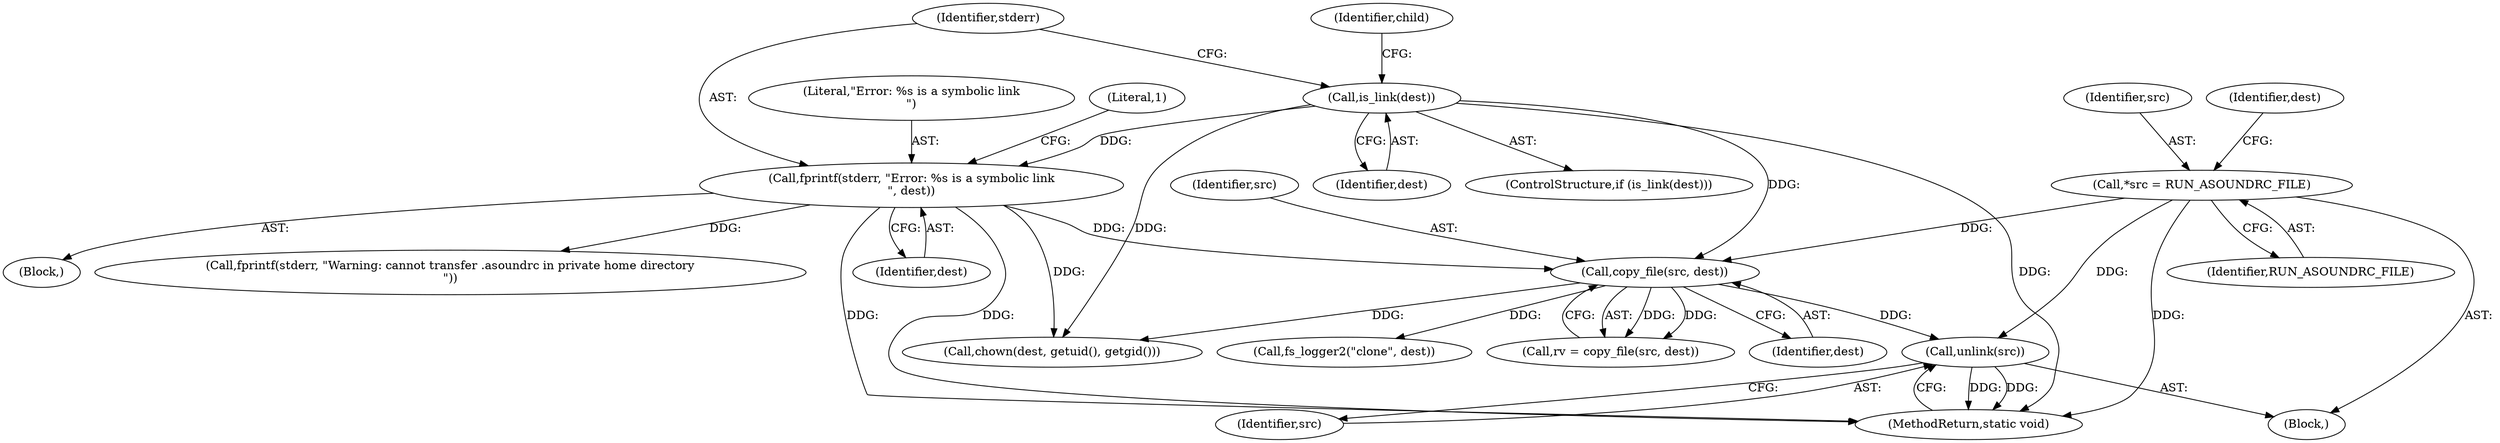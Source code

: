 digraph "1_firejail_903fd8a0789ca3cc3c21d84cd0282481515592ef@API" {
"1000189" [label="(Call,unlink(src))"];
"1000104" [label="(Call,*src = RUN_ASOUNDRC_FILE)"];
"1000151" [label="(Call,copy_file(src, dest))"];
"1000122" [label="(Call,is_link(dest))"];
"1000125" [label="(Call,fprintf(stderr, \"Error: %s is a symbolic link\n\", dest))"];
"1000133" [label="(Identifier,child)"];
"1000190" [label="(Identifier,src)"];
"1000161" [label="(Call,fs_logger2(\"clone\", dest))"];
"1000124" [label="(Block,)"];
"1000156" [label="(Call,fprintf(stderr, \"Warning: cannot transfer .asoundrc in private home directory\n\"))"];
"1000128" [label="(Identifier,dest)"];
"1000123" [label="(Identifier,dest)"];
"1000152" [label="(Identifier,src)"];
"1000125" [label="(Call,fprintf(stderr, \"Error: %s is a symbolic link\n\", dest))"];
"1000191" [label="(MethodReturn,static void)"];
"1000105" [label="(Identifier,src)"];
"1000127" [label="(Literal,\"Error: %s is a symbolic link\n\")"];
"1000126" [label="(Identifier,stderr)"];
"1000130" [label="(Literal,1)"];
"1000189" [label="(Call,unlink(src))"];
"1000106" [label="(Identifier,RUN_ASOUNDRC_FILE)"];
"1000112" [label="(Identifier,dest)"];
"1000121" [label="(ControlStructure,if (is_link(dest)))"];
"1000102" [label="(Block,)"];
"1000149" [label="(Call,rv = copy_file(src, dest))"];
"1000153" [label="(Identifier,dest)"];
"1000122" [label="(Call,is_link(dest))"];
"1000172" [label="(Call,chown(dest, getuid(), getgid()))"];
"1000104" [label="(Call,*src = RUN_ASOUNDRC_FILE)"];
"1000151" [label="(Call,copy_file(src, dest))"];
"1000189" -> "1000102"  [label="AST: "];
"1000189" -> "1000190"  [label="CFG: "];
"1000190" -> "1000189"  [label="AST: "];
"1000191" -> "1000189"  [label="CFG: "];
"1000189" -> "1000191"  [label="DDG: "];
"1000189" -> "1000191"  [label="DDG: "];
"1000104" -> "1000189"  [label="DDG: "];
"1000151" -> "1000189"  [label="DDG: "];
"1000104" -> "1000102"  [label="AST: "];
"1000104" -> "1000106"  [label="CFG: "];
"1000105" -> "1000104"  [label="AST: "];
"1000106" -> "1000104"  [label="AST: "];
"1000112" -> "1000104"  [label="CFG: "];
"1000104" -> "1000191"  [label="DDG: "];
"1000104" -> "1000151"  [label="DDG: "];
"1000151" -> "1000149"  [label="AST: "];
"1000151" -> "1000153"  [label="CFG: "];
"1000152" -> "1000151"  [label="AST: "];
"1000153" -> "1000151"  [label="AST: "];
"1000149" -> "1000151"  [label="CFG: "];
"1000151" -> "1000149"  [label="DDG: "];
"1000151" -> "1000149"  [label="DDG: "];
"1000122" -> "1000151"  [label="DDG: "];
"1000125" -> "1000151"  [label="DDG: "];
"1000151" -> "1000161"  [label="DDG: "];
"1000151" -> "1000172"  [label="DDG: "];
"1000122" -> "1000121"  [label="AST: "];
"1000122" -> "1000123"  [label="CFG: "];
"1000123" -> "1000122"  [label="AST: "];
"1000126" -> "1000122"  [label="CFG: "];
"1000133" -> "1000122"  [label="CFG: "];
"1000122" -> "1000191"  [label="DDG: "];
"1000122" -> "1000125"  [label="DDG: "];
"1000122" -> "1000172"  [label="DDG: "];
"1000125" -> "1000124"  [label="AST: "];
"1000125" -> "1000128"  [label="CFG: "];
"1000126" -> "1000125"  [label="AST: "];
"1000127" -> "1000125"  [label="AST: "];
"1000128" -> "1000125"  [label="AST: "];
"1000130" -> "1000125"  [label="CFG: "];
"1000125" -> "1000191"  [label="DDG: "];
"1000125" -> "1000191"  [label="DDG: "];
"1000125" -> "1000156"  [label="DDG: "];
"1000125" -> "1000172"  [label="DDG: "];
}
